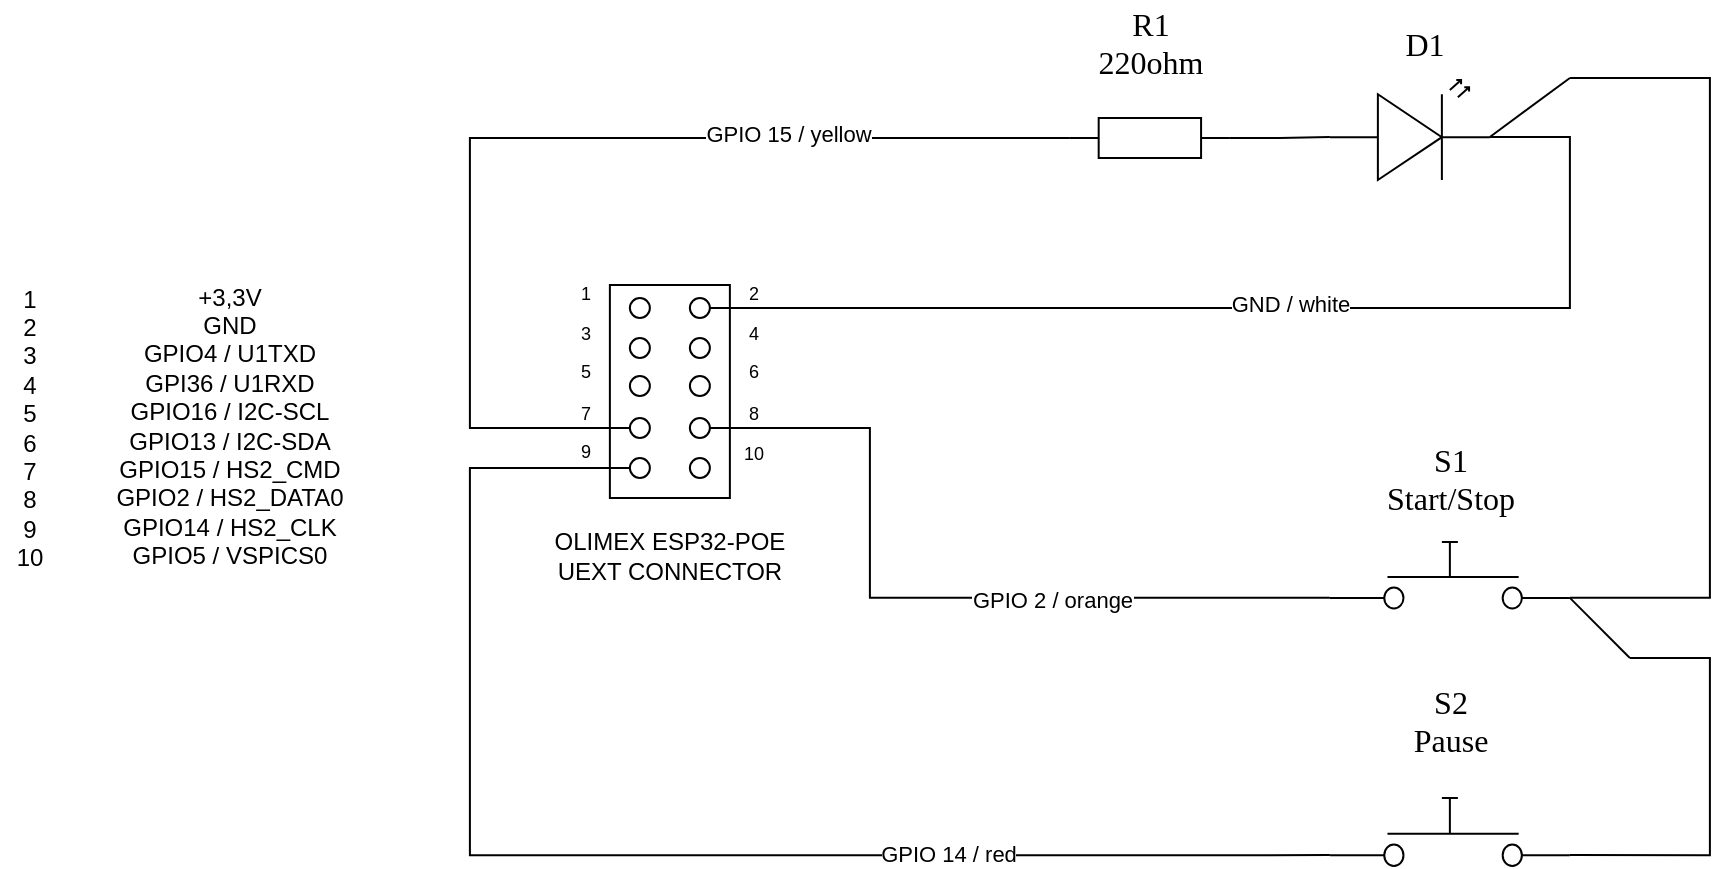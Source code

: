 <mxfile version="13.2.1" type="device"><diagram name="Page-1" id="16e2658f-23c8-b752-8be9-c03fbebb8bbe"><mxGraphModel dx="1422" dy="791" grid="1" gridSize="10" guides="1" tooltips="1" connect="1" arrows="1" fold="1" page="1" pageScale="1" pageWidth="1169" pageHeight="827" background="#ffffff" math="0" shadow="0"><root><mxCell id="0"/><mxCell id="1" parent="0"/><mxCell id="O1Y_o4BL_NUno-npZINM-10" value="" style="rounded=0;whiteSpace=wrap;html=1;" vertex="1" parent="1"><mxGeometry x="454.94" y="312.5" width="60" height="106.5" as="geometry"/></mxCell><mxCell id="6d250d948d6a1778-20" value="R1&lt;br&gt;&lt;div&gt;220ohm&lt;/div&gt;" style="text;html=1;resizable=0;points=[];autosize=1;align=center;verticalAlign=top;spacingTop=-4;fontSize=16;fontFamily=Verdana" parent="1" vertex="1"><mxGeometry x="684.94" y="170" width="80" height="40" as="geometry"/></mxCell><mxCell id="O1Y_o4BL_NUno-npZINM-70" style="edgeStyle=orthogonalEdgeStyle;rounded=0;orthogonalLoop=1;jettySize=auto;html=1;exitX=1;exitY=0.84;exitDx=0;exitDy=0;exitPerimeter=0;endArrow=none;endFill=0;strokeColor=#000000;" edge="1" parent="1" source="O1Y_o4BL_NUno-npZINM-4"><mxGeometry relative="1" as="geometry"><mxPoint x="934.94" y="209" as="targetPoint"/><Array as="points"><mxPoint x="1004.94" y="469"/><mxPoint x="1004.94" y="209"/></Array></mxGeometry></mxCell><mxCell id="O1Y_o4BL_NUno-npZINM-4" value="" style="pointerEvents=1;verticalLabelPosition=bottom;shadow=0;dashed=0;align=center;html=1;verticalAlign=top;shape=mxgraph.electrical.electro-mechanical.push_switch_no;" vertex="1" parent="1"><mxGeometry x="814.94" y="441" width="120" height="33.25" as="geometry"/></mxCell><mxCell id="O1Y_o4BL_NUno-npZINM-72" style="edgeStyle=orthogonalEdgeStyle;rounded=0;orthogonalLoop=1;jettySize=auto;html=1;exitX=1;exitY=0.84;exitDx=0;exitDy=0;exitPerimeter=0;endArrow=none;endFill=0;strokeColor=#000000;" edge="1" parent="1" source="O1Y_o4BL_NUno-npZINM-5"><mxGeometry relative="1" as="geometry"><mxPoint x="964.94" y="499" as="targetPoint"/><Array as="points"><mxPoint x="1004.94" y="598"/><mxPoint x="1004.94" y="499"/></Array></mxGeometry></mxCell><mxCell id="O1Y_o4BL_NUno-npZINM-5" value="" style="pointerEvents=1;verticalLabelPosition=bottom;shadow=0;dashed=0;align=center;html=1;verticalAlign=top;shape=mxgraph.electrical.electro-mechanical.push_switch_no;" vertex="1" parent="1"><mxGeometry x="814.94" y="569" width="120" height="34" as="geometry"/></mxCell><mxCell id="O1Y_o4BL_NUno-npZINM-7" value="" style="verticalLabelPosition=bottom;shadow=0;dashed=0;align=center;html=1;verticalAlign=top;shape=mxgraph.electrical.opto_electronics.led_2;pointerEvents=1;" vertex="1" parent="1"><mxGeometry x="814.94" y="210" width="80" height="50" as="geometry"/></mxCell><mxCell id="O1Y_o4BL_NUno-npZINM-53" style="edgeStyle=orthogonalEdgeStyle;rounded=0;orthogonalLoop=1;jettySize=auto;html=1;exitX=1;exitY=0.5;exitDx=0;exitDy=0;entryX=1;entryY=0.57;entryDx=0;entryDy=0;entryPerimeter=0;endArrow=none;endFill=0;strokeColor=#000000;" edge="1" parent="1" source="O1Y_o4BL_NUno-npZINM-8" target="O1Y_o4BL_NUno-npZINM-7"><mxGeometry relative="1" as="geometry"><Array as="points"><mxPoint x="934.94" y="324"/><mxPoint x="934.94" y="239"/></Array></mxGeometry></mxCell><mxCell id="O1Y_o4BL_NUno-npZINM-54" value="&lt;div&gt;GND / white&lt;br&gt;&lt;/div&gt;" style="edgeLabel;html=1;align=center;verticalAlign=middle;resizable=0;points=[];" vertex="1" connectable="0" parent="O1Y_o4BL_NUno-npZINM-53"><mxGeometry x="0.042" y="2" relative="1" as="geometry"><mxPoint as="offset"/></mxGeometry></mxCell><mxCell id="O1Y_o4BL_NUno-npZINM-8" value="" style="verticalLabelPosition=bottom;shadow=0;dashed=0;align=center;html=1;verticalAlign=top;strokeWidth=1;shape=ellipse;" vertex="1" parent="1"><mxGeometry x="494.94" y="319" width="10" height="10" as="geometry"/></mxCell><mxCell id="O1Y_o4BL_NUno-npZINM-13" value="OLIMEX ESP32-POE&lt;br&gt;UEXT CONNECTOR" style="text;html=1;strokeColor=none;fillColor=none;align=center;verticalAlign=middle;whiteSpace=wrap;rounded=0;" vertex="1" parent="1"><mxGeometry x="414.94" y="427.75" width="140" height="40" as="geometry"/></mxCell><mxCell id="O1Y_o4BL_NUno-npZINM-15" value="" style="verticalLabelPosition=bottom;shadow=0;dashed=0;align=center;html=1;verticalAlign=top;strokeWidth=1;shape=ellipse;" vertex="1" parent="1"><mxGeometry x="464.94" y="319" width="10" height="10" as="geometry"/></mxCell><mxCell id="O1Y_o4BL_NUno-npZINM-16" value="" style="verticalLabelPosition=bottom;shadow=0;dashed=0;align=center;html=1;verticalAlign=top;strokeWidth=1;shape=ellipse;" vertex="1" parent="1"><mxGeometry x="464.94" y="339" width="10" height="10" as="geometry"/></mxCell><mxCell id="O1Y_o4BL_NUno-npZINM-17" value="" style="verticalLabelPosition=bottom;shadow=0;dashed=0;align=center;html=1;verticalAlign=top;strokeWidth=1;shape=ellipse;" vertex="1" parent="1"><mxGeometry x="464.94" y="358" width="10" height="10" as="geometry"/></mxCell><mxCell id="O1Y_o4BL_NUno-npZINM-64" style="edgeStyle=orthogonalEdgeStyle;rounded=0;orthogonalLoop=1;jettySize=auto;html=1;exitX=0;exitY=0.5;exitDx=0;exitDy=0;entryX=0;entryY=0.5;entryDx=0;entryDy=0;entryPerimeter=0;endArrow=none;endFill=0;strokeColor=#000000;" edge="1" parent="1" source="O1Y_o4BL_NUno-npZINM-18" target="O1Y_o4BL_NUno-npZINM-40"><mxGeometry relative="1" as="geometry"><Array as="points"><mxPoint x="384.94" y="384"/><mxPoint x="384.94" y="239"/></Array></mxGeometry></mxCell><mxCell id="O1Y_o4BL_NUno-npZINM-65" value="GPIO 15 / yellow" style="edgeLabel;html=1;align=center;verticalAlign=middle;resizable=0;points=[];" vertex="1" connectable="0" parent="O1Y_o4BL_NUno-npZINM-64"><mxGeometry x="0.461" y="2" relative="1" as="geometry"><mxPoint as="offset"/></mxGeometry></mxCell><mxCell id="O1Y_o4BL_NUno-npZINM-18" value="" style="verticalLabelPosition=bottom;shadow=0;dashed=0;align=center;html=1;verticalAlign=top;strokeWidth=1;shape=ellipse;" vertex="1" parent="1"><mxGeometry x="464.94" y="379" width="10" height="10" as="geometry"/></mxCell><mxCell id="O1Y_o4BL_NUno-npZINM-76" style="edgeStyle=orthogonalEdgeStyle;rounded=0;orthogonalLoop=1;jettySize=auto;html=1;exitX=0;exitY=0.5;exitDx=0;exitDy=0;entryX=0;entryY=0.84;entryDx=0;entryDy=0;entryPerimeter=0;endArrow=none;endFill=0;strokeColor=#000000;" edge="1" parent="1" source="O1Y_o4BL_NUno-npZINM-19" target="O1Y_o4BL_NUno-npZINM-5"><mxGeometry relative="1" as="geometry"><Array as="points"><mxPoint x="384.94" y="404"/><mxPoint x="384.94" y="598"/></Array></mxGeometry></mxCell><mxCell id="O1Y_o4BL_NUno-npZINM-77" value="GPIO 14 / red" style="edgeLabel;html=1;align=center;verticalAlign=middle;resizable=0;points=[];" vertex="1" connectable="0" parent="O1Y_o4BL_NUno-npZINM-76"><mxGeometry x="0.455" y="1" relative="1" as="geometry"><mxPoint as="offset"/></mxGeometry></mxCell><mxCell id="O1Y_o4BL_NUno-npZINM-19" value="" style="verticalLabelPosition=bottom;shadow=0;dashed=0;align=center;html=1;verticalAlign=top;strokeWidth=1;shape=ellipse;" vertex="1" parent="1"><mxGeometry x="464.94" y="399" width="10" height="10" as="geometry"/></mxCell><mxCell id="O1Y_o4BL_NUno-npZINM-20" value="" style="verticalLabelPosition=bottom;shadow=0;dashed=0;align=center;html=1;verticalAlign=top;strokeWidth=1;shape=ellipse;" vertex="1" parent="1"><mxGeometry x="494.94" y="339" width="10" height="10" as="geometry"/></mxCell><mxCell id="O1Y_o4BL_NUno-npZINM-21" value="" style="verticalLabelPosition=bottom;shadow=0;dashed=0;align=center;html=1;verticalAlign=top;strokeWidth=1;shape=ellipse;" vertex="1" parent="1"><mxGeometry x="494.94" y="358" width="10" height="10" as="geometry"/></mxCell><mxCell id="O1Y_o4BL_NUno-npZINM-74" style="edgeStyle=orthogonalEdgeStyle;rounded=0;orthogonalLoop=1;jettySize=auto;html=1;exitX=1;exitY=0.5;exitDx=0;exitDy=0;entryX=0;entryY=0.84;entryDx=0;entryDy=0;entryPerimeter=0;endArrow=none;endFill=0;strokeColor=#000000;" edge="1" parent="1" source="O1Y_o4BL_NUno-npZINM-22" target="O1Y_o4BL_NUno-npZINM-4"><mxGeometry relative="1" as="geometry"><Array as="points"><mxPoint x="584.94" y="384"/><mxPoint x="584.94" y="469"/></Array></mxGeometry></mxCell><mxCell id="O1Y_o4BL_NUno-npZINM-75" value="GPIO 2 / orange" style="edgeLabel;html=1;align=center;verticalAlign=middle;resizable=0;points=[];" vertex="1" connectable="0" parent="O1Y_o4BL_NUno-npZINM-74"><mxGeometry x="0.297" y="-1" relative="1" as="geometry"><mxPoint as="offset"/></mxGeometry></mxCell><mxCell id="O1Y_o4BL_NUno-npZINM-22" value="" style="verticalLabelPosition=bottom;shadow=0;dashed=0;align=center;html=1;verticalAlign=top;strokeWidth=1;shape=ellipse;" vertex="1" parent="1"><mxGeometry x="494.94" y="379" width="10" height="10" as="geometry"/></mxCell><mxCell id="O1Y_o4BL_NUno-npZINM-23" value="" style="verticalLabelPosition=bottom;shadow=0;dashed=0;align=center;html=1;verticalAlign=top;strokeWidth=1;shape=ellipse;" vertex="1" parent="1"><mxGeometry x="494.94" y="399" width="10" height="10" as="geometry"/></mxCell><mxCell id="O1Y_o4BL_NUno-npZINM-24" value="&lt;font style=&quot;font-size: 9px&quot;&gt;1&lt;/font&gt;" style="text;html=1;strokeColor=none;fillColor=none;align=center;verticalAlign=middle;whiteSpace=wrap;rounded=0;" vertex="1" parent="1"><mxGeometry x="432.94" y="307.75" width="20" height="16.5" as="geometry"/></mxCell><mxCell id="O1Y_o4BL_NUno-npZINM-26" value="&lt;font style=&quot;font-size: 9px&quot;&gt;3&lt;/font&gt;" style="text;html=1;strokeColor=none;fillColor=none;align=center;verticalAlign=middle;whiteSpace=wrap;rounded=0;" vertex="1" parent="1"><mxGeometry x="432.94" y="327.75" width="20" height="16.5" as="geometry"/></mxCell><mxCell id="O1Y_o4BL_NUno-npZINM-27" value="&lt;font style=&quot;font-size: 9px&quot;&gt;5&lt;/font&gt;" style="text;html=1;strokeColor=none;fillColor=none;align=center;verticalAlign=middle;whiteSpace=wrap;rounded=0;" vertex="1" parent="1"><mxGeometry x="432.94" y="346.75" width="20" height="16.5" as="geometry"/></mxCell><mxCell id="O1Y_o4BL_NUno-npZINM-28" value="&lt;font style=&quot;font-size: 9px&quot;&gt;7&lt;/font&gt;" style="text;html=1;strokeColor=none;fillColor=none;align=center;verticalAlign=middle;whiteSpace=wrap;rounded=0;" vertex="1" parent="1"><mxGeometry x="432.94" y="367.75" width="20" height="16.5" as="geometry"/></mxCell><mxCell id="O1Y_o4BL_NUno-npZINM-30" value="&lt;div style=&quot;font-size: 9px&quot;&gt;&lt;font style=&quot;font-size: 9px&quot;&gt;9&lt;/font&gt;&lt;/div&gt;" style="text;html=1;strokeColor=none;fillColor=none;align=center;verticalAlign=middle;whiteSpace=wrap;rounded=0;" vertex="1" parent="1"><mxGeometry x="432.94" y="387.75" width="20" height="16.5" as="geometry"/></mxCell><mxCell id="O1Y_o4BL_NUno-npZINM-31" value="&lt;font style=&quot;font-size: 9px&quot;&gt;4&lt;/font&gt;" style="text;html=1;strokeColor=none;fillColor=none;align=center;verticalAlign=middle;whiteSpace=wrap;rounded=0;" vertex="1" parent="1"><mxGeometry x="516.94" y="327.75" width="20" height="16.5" as="geometry"/></mxCell><mxCell id="O1Y_o4BL_NUno-npZINM-32" value="&lt;font style=&quot;font-size: 9px&quot;&gt;6&lt;/font&gt;" style="text;html=1;strokeColor=none;fillColor=none;align=center;verticalAlign=middle;whiteSpace=wrap;rounded=0;" vertex="1" parent="1"><mxGeometry x="516.94" y="346.75" width="20" height="16.5" as="geometry"/></mxCell><mxCell id="O1Y_o4BL_NUno-npZINM-34" value="&lt;font style=&quot;font-size: 9px&quot;&gt;8&lt;/font&gt;" style="text;html=1;strokeColor=none;fillColor=none;align=center;verticalAlign=middle;whiteSpace=wrap;rounded=0;" vertex="1" parent="1"><mxGeometry x="516.94" y="367.75" width="20" height="16.5" as="geometry"/></mxCell><mxCell id="O1Y_o4BL_NUno-npZINM-35" value="&lt;font style=&quot;font-size: 9px&quot;&gt;10&lt;/font&gt;" style="text;html=1;strokeColor=none;fillColor=none;align=center;verticalAlign=middle;whiteSpace=wrap;rounded=0;" vertex="1" parent="1"><mxGeometry x="516.94" y="387.75" width="20" height="16.5" as="geometry"/></mxCell><mxCell id="O1Y_o4BL_NUno-npZINM-37" value="&lt;font style=&quot;font-size: 9px&quot;&gt;2&lt;/font&gt;" style="text;html=1;strokeColor=none;fillColor=none;align=center;verticalAlign=middle;whiteSpace=wrap;rounded=0;" vertex="1" parent="1"><mxGeometry x="516.94" y="307.75" width="20" height="16.5" as="geometry"/></mxCell><mxCell id="O1Y_o4BL_NUno-npZINM-52" style="edgeStyle=orthogonalEdgeStyle;rounded=0;orthogonalLoop=1;jettySize=auto;html=1;exitX=1;exitY=0.5;exitDx=0;exitDy=0;exitPerimeter=0;entryX=0;entryY=0.57;entryDx=0;entryDy=0;entryPerimeter=0;endArrow=none;endFill=0;strokeColor=#000000;" edge="1" parent="1" source="O1Y_o4BL_NUno-npZINM-40" target="O1Y_o4BL_NUno-npZINM-7"><mxGeometry relative="1" as="geometry"/></mxCell><mxCell id="O1Y_o4BL_NUno-npZINM-40" value="" style="pointerEvents=1;verticalLabelPosition=bottom;shadow=0;dashed=0;align=center;html=1;verticalAlign=top;shape=mxgraph.electrical.resistors.resistor_1;" vertex="1" parent="1"><mxGeometry x="684.94" y="229" width="80" height="20" as="geometry"/></mxCell><mxCell id="O1Y_o4BL_NUno-npZINM-48" value="&lt;div&gt;S1&lt;/div&gt;&lt;div&gt;Start/Stop&lt;/div&gt;" style="text;html=1;resizable=0;points=[];autosize=1;align=center;verticalAlign=top;spacingTop=-4;fontSize=16;fontFamily=Verdana" vertex="1" parent="1"><mxGeometry x="824.94" y="387.75" width="100" height="40" as="geometry"/></mxCell><mxCell id="O1Y_o4BL_NUno-npZINM-49" value="&lt;div&gt;S2&lt;/div&gt;&lt;div&gt;Pause&lt;/div&gt;" style="text;html=1;resizable=0;points=[];autosize=1;align=center;verticalAlign=top;spacingTop=-4;fontSize=16;fontFamily=Verdana" vertex="1" parent="1"><mxGeometry x="844.94" y="509" width="60" height="40" as="geometry"/></mxCell><mxCell id="O1Y_o4BL_NUno-npZINM-60" value="" style="endArrow=none;html=1;strokeColor=#000000;entryX=1;entryY=0.57;entryDx=0;entryDy=0;entryPerimeter=0;" edge="1" parent="1" target="O1Y_o4BL_NUno-npZINM-7"><mxGeometry width="50" height="50" relative="1" as="geometry"><mxPoint x="934.94" y="209" as="sourcePoint"/><mxPoint x="934.94" y="134" as="targetPoint"/></mxGeometry></mxCell><mxCell id="O1Y_o4BL_NUno-npZINM-71" value="" style="endArrow=none;html=1;strokeColor=#000000;exitX=1;exitY=0.84;exitDx=0;exitDy=0;exitPerimeter=0;" edge="1" parent="1" source="O1Y_o4BL_NUno-npZINM-4"><mxGeometry width="50" height="50" relative="1" as="geometry"><mxPoint x="964.94" y="489" as="sourcePoint"/><mxPoint x="964.94" y="499" as="targetPoint"/></mxGeometry></mxCell><mxCell id="O1Y_o4BL_NUno-npZINM-78" value="D1" style="text;html=1;resizable=0;points=[];autosize=1;align=center;verticalAlign=top;spacingTop=-4;fontSize=16;fontFamily=Verdana" vertex="1" parent="1"><mxGeometry x="841.94" y="180" width="40" height="20" as="geometry"/></mxCell><mxCell id="O1Y_o4BL_NUno-npZINM-79" value="1&lt;br&gt;2&lt;br&gt;3&lt;br&gt;4&lt;br&gt;5&lt;br&gt;6&lt;br&gt;7&lt;br&gt;8&lt;br&gt;9&lt;br&gt;10" style="text;html=1;strokeColor=none;fillColor=none;align=center;verticalAlign=middle;whiteSpace=wrap;rounded=0;" vertex="1" parent="1"><mxGeometry x="150" y="309" width="30" height="150" as="geometry"/></mxCell><mxCell id="O1Y_o4BL_NUno-npZINM-80" value="+3,3V&lt;br&gt;GND&lt;br&gt;GPIO4 / U1TXD&lt;br&gt;GPI36 / U1RXD&lt;br&gt;GPIO16 / I2C-SCL&lt;br&gt;GPIO13 / I2C-SDA&lt;br&gt;&lt;div&gt;GPIO15 / HS2_CMD&lt;/div&gt;&lt;div&gt;GPIO2 / HS2_DATA0&lt;/div&gt;&lt;div&gt;GPIO14 / HS2_CLK&lt;/div&gt;&lt;div&gt;GPIO5 / VSPICS0&lt;br&gt;&lt;/div&gt;" style="text;html=1;strokeColor=none;fillColor=none;align=center;verticalAlign=middle;whiteSpace=wrap;rounded=0;" vertex="1" parent="1"><mxGeometry x="200" y="309" width="130" height="147" as="geometry"/></mxCell></root></mxGraphModel></diagram></mxfile>